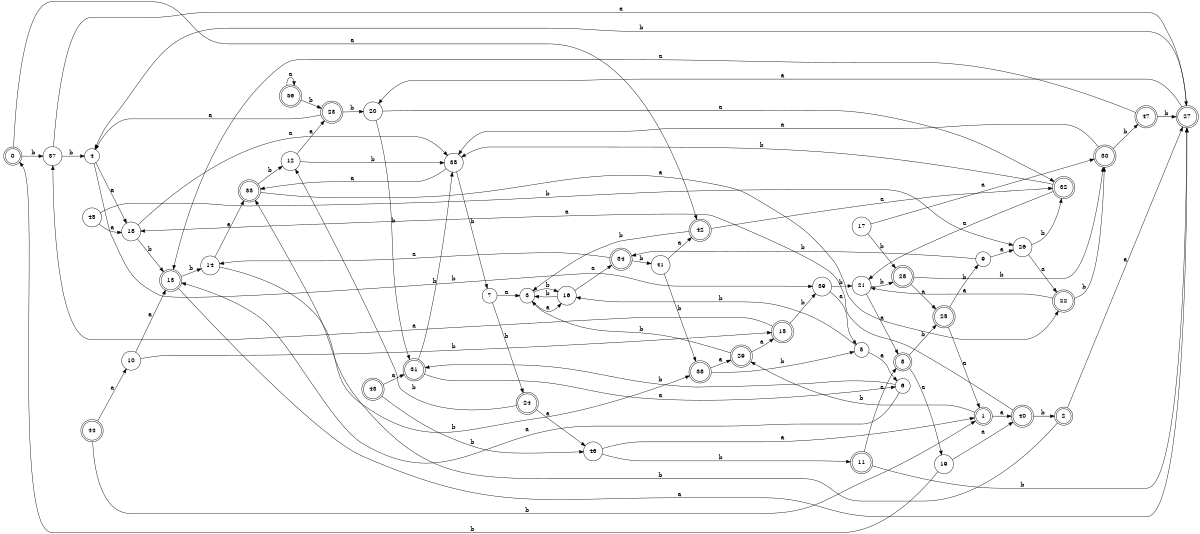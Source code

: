 digraph n39_6 {
__start0 [label="" shape="none"];

rankdir=LR;
size="8,5";

s0 [style="rounded,filled", color="black", fillcolor="white" shape="doublecircle", label="0"];
s1 [style="rounded,filled", color="black", fillcolor="white" shape="doublecircle", label="1"];
s2 [style="rounded,filled", color="black", fillcolor="white" shape="doublecircle", label="2"];
s3 [style="filled", color="black", fillcolor="white" shape="circle", label="3"];
s4 [style="filled", color="black", fillcolor="white" shape="circle", label="4"];
s5 [style="filled", color="black", fillcolor="white" shape="circle", label="5"];
s6 [style="filled", color="black", fillcolor="white" shape="circle", label="6"];
s7 [style="filled", color="black", fillcolor="white" shape="circle", label="7"];
s8 [style="rounded,filled", color="black", fillcolor="white" shape="doublecircle", label="8"];
s9 [style="filled", color="black", fillcolor="white" shape="circle", label="9"];
s10 [style="filled", color="black", fillcolor="white" shape="circle", label="10"];
s11 [style="rounded,filled", color="black", fillcolor="white" shape="doublecircle", label="11"];
s12 [style="filled", color="black", fillcolor="white" shape="circle", label="12"];
s13 [style="rounded,filled", color="black", fillcolor="white" shape="doublecircle", label="13"];
s14 [style="filled", color="black", fillcolor="white" shape="circle", label="14"];
s15 [style="rounded,filled", color="black", fillcolor="white" shape="doublecircle", label="15"];
s16 [style="filled", color="black", fillcolor="white" shape="circle", label="16"];
s17 [style="filled", color="black", fillcolor="white" shape="circle", label="17"];
s18 [style="filled", color="black", fillcolor="white" shape="circle", label="18"];
s19 [style="filled", color="black", fillcolor="white" shape="circle", label="19"];
s20 [style="filled", color="black", fillcolor="white" shape="circle", label="20"];
s21 [style="filled", color="black", fillcolor="white" shape="circle", label="21"];
s22 [style="rounded,filled", color="black", fillcolor="white" shape="doublecircle", label="22"];
s23 [style="rounded,filled", color="black", fillcolor="white" shape="doublecircle", label="23"];
s24 [style="rounded,filled", color="black", fillcolor="white" shape="doublecircle", label="24"];
s25 [style="rounded,filled", color="black", fillcolor="white" shape="doublecircle", label="25"];
s26 [style="filled", color="black", fillcolor="white" shape="circle", label="26"];
s27 [style="rounded,filled", color="black", fillcolor="white" shape="doublecircle", label="27"];
s28 [style="rounded,filled", color="black", fillcolor="white" shape="doublecircle", label="28"];
s29 [style="rounded,filled", color="black", fillcolor="white" shape="doublecircle", label="29"];
s30 [style="rounded,filled", color="black", fillcolor="white" shape="doublecircle", label="30"];
s31 [style="rounded,filled", color="black", fillcolor="white" shape="doublecircle", label="31"];
s32 [style="rounded,filled", color="black", fillcolor="white" shape="doublecircle", label="32"];
s33 [style="rounded,filled", color="black", fillcolor="white" shape="doublecircle", label="33"];
s34 [style="rounded,filled", color="black", fillcolor="white" shape="doublecircle", label="34"];
s35 [style="filled", color="black", fillcolor="white" shape="circle", label="35"];
s36 [style="rounded,filled", color="black", fillcolor="white" shape="doublecircle", label="36"];
s37 [style="filled", color="black", fillcolor="white" shape="circle", label="37"];
s38 [style="rounded,filled", color="black", fillcolor="white" shape="doublecircle", label="38"];
s39 [style="filled", color="black", fillcolor="white" shape="circle", label="39"];
s40 [style="rounded,filled", color="black", fillcolor="white" shape="doublecircle", label="40"];
s41 [style="filled", color="black", fillcolor="white" shape="circle", label="41"];
s42 [style="rounded,filled", color="black", fillcolor="white" shape="doublecircle", label="42"];
s43 [style="rounded,filled", color="black", fillcolor="white" shape="doublecircle", label="43"];
s44 [style="rounded,filled", color="black", fillcolor="white" shape="doublecircle", label="44"];
s45 [style="filled", color="black", fillcolor="white" shape="circle", label="45"];
s46 [style="filled", color="black", fillcolor="white" shape="circle", label="46"];
s47 [style="rounded,filled", color="black", fillcolor="white" shape="doublecircle", label="47"];
s0 -> s42 [label="a"];
s0 -> s37 [label="b"];
s1 -> s40 [label="a"];
s1 -> s29 [label="b"];
s2 -> s27 [label="a"];
s2 -> s33 [label="b"];
s3 -> s16 [label="a"];
s3 -> s16 [label="b"];
s4 -> s18 [label="a"];
s4 -> s39 [label="b"];
s5 -> s6 [label="a"];
s5 -> s16 [label="b"];
s6 -> s13 [label="a"];
s6 -> s31 [label="b"];
s7 -> s3 [label="a"];
s7 -> s24 [label="b"];
s8 -> s19 [label="a"];
s8 -> s25 [label="b"];
s9 -> s26 [label="a"];
s9 -> s34 [label="b"];
s10 -> s13 [label="a"];
s10 -> s15 [label="b"];
s11 -> s8 [label="a"];
s11 -> s27 [label="b"];
s12 -> s23 [label="a"];
s12 -> s35 [label="b"];
s13 -> s27 [label="a"];
s13 -> s14 [label="b"];
s14 -> s33 [label="a"];
s14 -> s38 [label="b"];
s15 -> s37 [label="a"];
s15 -> s39 [label="b"];
s16 -> s34 [label="a"];
s16 -> s3 [label="b"];
s17 -> s30 [label="a"];
s17 -> s28 [label="b"];
s18 -> s35 [label="a"];
s18 -> s13 [label="b"];
s19 -> s40 [label="a"];
s19 -> s0 [label="b"];
s20 -> s32 [label="a"];
s20 -> s31 [label="b"];
s21 -> s8 [label="a"];
s21 -> s28 [label="b"];
s22 -> s21 [label="a"];
s22 -> s30 [label="b"];
s23 -> s4 [label="a"];
s23 -> s20 [label="b"];
s24 -> s46 [label="a"];
s24 -> s12 [label="b"];
s25 -> s1 [label="a"];
s25 -> s9 [label="b"];
s26 -> s22 [label="a"];
s26 -> s32 [label="b"];
s27 -> s20 [label="a"];
s27 -> s4 [label="b"];
s28 -> s25 [label="a"];
s28 -> s30 [label="b"];
s29 -> s15 [label="a"];
s29 -> s3 [label="b"];
s30 -> s35 [label="a"];
s30 -> s47 [label="b"];
s31 -> s6 [label="a"];
s31 -> s35 [label="b"];
s32 -> s21 [label="a"];
s32 -> s35 [label="b"];
s33 -> s22 [label="a"];
s33 -> s12 [label="b"];
s34 -> s14 [label="a"];
s34 -> s41 [label="b"];
s35 -> s33 [label="a"];
s35 -> s7 [label="b"];
s36 -> s36 [label="a"];
s36 -> s23 [label="b"];
s37 -> s27 [label="a"];
s37 -> s4 [label="b"];
s38 -> s29 [label="a"];
s38 -> s5 [label="b"];
s39 -> s5 [label="a"];
s39 -> s21 [label="b"];
s40 -> s18 [label="a"];
s40 -> s2 [label="b"];
s41 -> s42 [label="a"];
s41 -> s38 [label="b"];
s42 -> s32 [label="a"];
s42 -> s3 [label="b"];
s43 -> s31 [label="a"];
s43 -> s46 [label="b"];
s44 -> s10 [label="a"];
s44 -> s1 [label="b"];
s45 -> s18 [label="a"];
s45 -> s26 [label="b"];
s46 -> s1 [label="a"];
s46 -> s11 [label="b"];
s47 -> s13 [label="a"];
s47 -> s27 [label="b"];

}